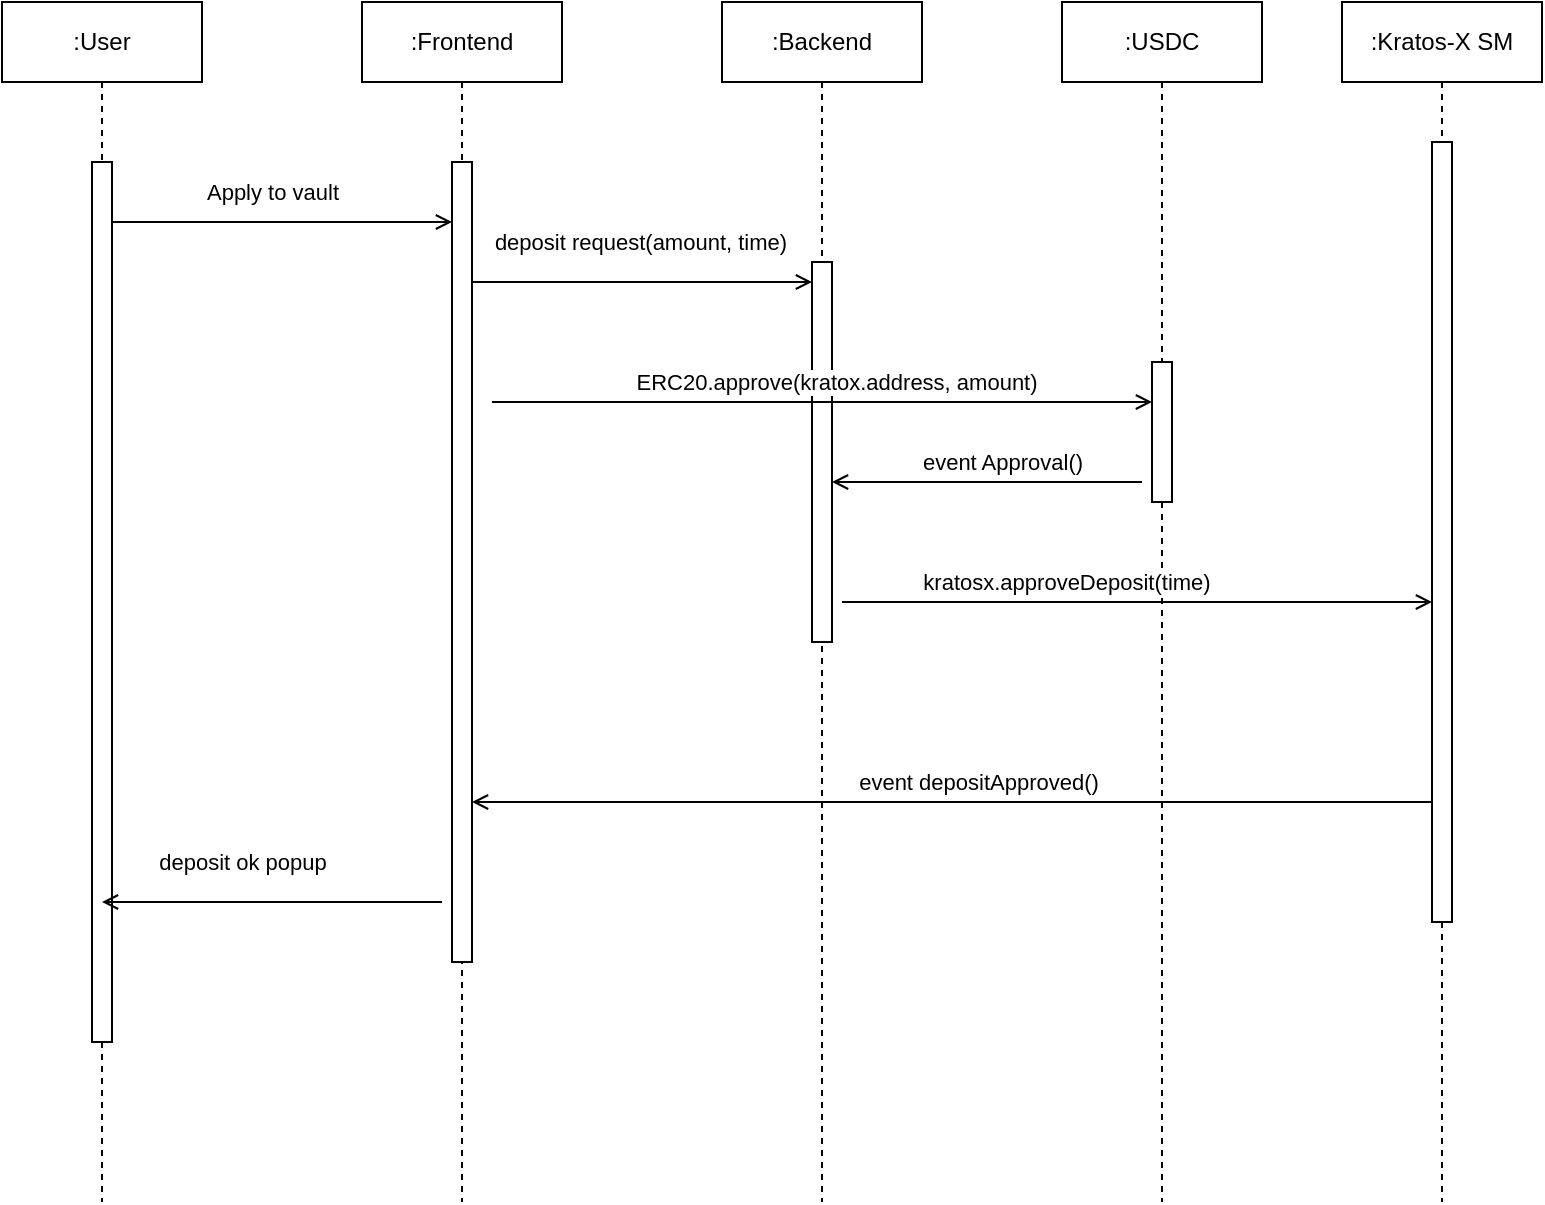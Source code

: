 <mxfile version="21.7.2" type="device">
  <diagram name="Page-1" id="2YBvvXClWsGukQMizWep">
    <mxGraphModel dx="1434" dy="774" grid="1" gridSize="10" guides="1" tooltips="1" connect="1" arrows="1" fold="1" page="1" pageScale="1" pageWidth="850" pageHeight="1100" math="0" shadow="0">
      <root>
        <mxCell id="0" />
        <mxCell id="1" parent="0" />
        <mxCell id="AcZWakDEaMt0UMLY3WCi-1" value=":User" style="shape=umlLifeline;perimeter=lifelinePerimeter;whiteSpace=wrap;html=1;container=0;dropTarget=0;collapsible=0;recursiveResize=0;outlineConnect=0;portConstraint=eastwest;newEdgeStyle={&quot;edgeStyle&quot;:&quot;elbowEdgeStyle&quot;,&quot;elbow&quot;:&quot;vertical&quot;,&quot;curved&quot;:0,&quot;rounded&quot;:0};" vertex="1" parent="1">
          <mxGeometry x="40" y="40" width="100" height="600" as="geometry" />
        </mxCell>
        <mxCell id="AcZWakDEaMt0UMLY3WCi-4" value="" style="html=1;points=[];perimeter=orthogonalPerimeter;outlineConnect=0;targetShapes=umlLifeline;portConstraint=eastwest;newEdgeStyle={&quot;edgeStyle&quot;:&quot;elbowEdgeStyle&quot;,&quot;elbow&quot;:&quot;vertical&quot;,&quot;curved&quot;:0,&quot;rounded&quot;:0};" vertex="1" parent="AcZWakDEaMt0UMLY3WCi-1">
          <mxGeometry x="45" y="80" width="10" height="440" as="geometry" />
        </mxCell>
        <mxCell id="AcZWakDEaMt0UMLY3WCi-5" value=":Frontend" style="shape=umlLifeline;perimeter=lifelinePerimeter;whiteSpace=wrap;html=1;container=0;dropTarget=0;collapsible=0;recursiveResize=0;outlineConnect=0;portConstraint=eastwest;newEdgeStyle={&quot;edgeStyle&quot;:&quot;elbowEdgeStyle&quot;,&quot;elbow&quot;:&quot;vertical&quot;,&quot;curved&quot;:0,&quot;rounded&quot;:0};" vertex="1" parent="1">
          <mxGeometry x="220" y="40" width="100" height="600" as="geometry" />
        </mxCell>
        <mxCell id="AcZWakDEaMt0UMLY3WCi-7" value="" style="html=1;points=[];perimeter=orthogonalPerimeter;outlineConnect=0;targetShapes=umlLifeline;portConstraint=eastwest;newEdgeStyle={&quot;edgeStyle&quot;:&quot;elbowEdgeStyle&quot;,&quot;elbow&quot;:&quot;vertical&quot;,&quot;curved&quot;:0,&quot;rounded&quot;:0};" vertex="1" parent="AcZWakDEaMt0UMLY3WCi-5">
          <mxGeometry x="45" y="80" width="10" height="400" as="geometry" />
        </mxCell>
        <mxCell id="AcZWakDEaMt0UMLY3WCi-11" value=":Backend" style="shape=umlLifeline;perimeter=lifelinePerimeter;whiteSpace=wrap;html=1;container=0;dropTarget=0;collapsible=0;recursiveResize=0;outlineConnect=0;portConstraint=eastwest;newEdgeStyle={&quot;edgeStyle&quot;:&quot;elbowEdgeStyle&quot;,&quot;elbow&quot;:&quot;vertical&quot;,&quot;curved&quot;:0,&quot;rounded&quot;:0};" vertex="1" parent="1">
          <mxGeometry x="400" y="40" width="100" height="600" as="geometry" />
        </mxCell>
        <mxCell id="AcZWakDEaMt0UMLY3WCi-13" value="" style="html=1;points=[];perimeter=orthogonalPerimeter;outlineConnect=0;targetShapes=umlLifeline;portConstraint=eastwest;newEdgeStyle={&quot;edgeStyle&quot;:&quot;elbowEdgeStyle&quot;,&quot;elbow&quot;:&quot;vertical&quot;,&quot;curved&quot;:0,&quot;rounded&quot;:0};" vertex="1" parent="AcZWakDEaMt0UMLY3WCi-11">
          <mxGeometry x="45" y="130" width="10" height="190" as="geometry" />
        </mxCell>
        <mxCell id="AcZWakDEaMt0UMLY3WCi-14" value=":USDC" style="shape=umlLifeline;perimeter=lifelinePerimeter;whiteSpace=wrap;html=1;container=0;dropTarget=0;collapsible=0;recursiveResize=0;outlineConnect=0;portConstraint=eastwest;newEdgeStyle={&quot;edgeStyle&quot;:&quot;elbowEdgeStyle&quot;,&quot;elbow&quot;:&quot;vertical&quot;,&quot;curved&quot;:0,&quot;rounded&quot;:0};" vertex="1" parent="1">
          <mxGeometry x="570" y="40" width="100" height="600" as="geometry" />
        </mxCell>
        <mxCell id="AcZWakDEaMt0UMLY3WCi-15" value="" style="html=1;points=[];perimeter=orthogonalPerimeter;outlineConnect=0;targetShapes=umlLifeline;portConstraint=eastwest;newEdgeStyle={&quot;edgeStyle&quot;:&quot;elbowEdgeStyle&quot;,&quot;elbow&quot;:&quot;vertical&quot;,&quot;curved&quot;:0,&quot;rounded&quot;:0};" vertex="1" parent="AcZWakDEaMt0UMLY3WCi-14">
          <mxGeometry x="45" y="180" width="10" height="70" as="geometry" />
        </mxCell>
        <mxCell id="AcZWakDEaMt0UMLY3WCi-19" value=":Kratos-X SM" style="shape=umlLifeline;perimeter=lifelinePerimeter;whiteSpace=wrap;html=1;container=0;dropTarget=0;collapsible=0;recursiveResize=0;outlineConnect=0;portConstraint=eastwest;newEdgeStyle={&quot;edgeStyle&quot;:&quot;elbowEdgeStyle&quot;,&quot;elbow&quot;:&quot;vertical&quot;,&quot;curved&quot;:0,&quot;rounded&quot;:0};" vertex="1" parent="1">
          <mxGeometry x="710" y="40" width="100" height="600" as="geometry" />
        </mxCell>
        <mxCell id="AcZWakDEaMt0UMLY3WCi-20" value="" style="html=1;points=[];perimeter=orthogonalPerimeter;outlineConnect=0;targetShapes=umlLifeline;portConstraint=eastwest;newEdgeStyle={&quot;edgeStyle&quot;:&quot;elbowEdgeStyle&quot;,&quot;elbow&quot;:&quot;vertical&quot;,&quot;curved&quot;:0,&quot;rounded&quot;:0};" vertex="1" parent="AcZWakDEaMt0UMLY3WCi-19">
          <mxGeometry x="45" y="70" width="10" height="390" as="geometry" />
        </mxCell>
        <mxCell id="AcZWakDEaMt0UMLY3WCi-21" value="" style="endArrow=open;html=1;rounded=0;endFill=0;" edge="1" parent="1" target="AcZWakDEaMt0UMLY3WCi-7">
          <mxGeometry width="50" height="50" relative="1" as="geometry">
            <mxPoint x="95" y="150" as="sourcePoint" />
            <mxPoint x="250" y="150" as="targetPoint" />
          </mxGeometry>
        </mxCell>
        <mxCell id="AcZWakDEaMt0UMLY3WCi-22" value="Apply to vault" style="edgeLabel;html=1;align=center;verticalAlign=middle;resizable=0;points=[];" vertex="1" connectable="0" parent="AcZWakDEaMt0UMLY3WCi-21">
          <mxGeometry x="-0.059" y="-3" relative="1" as="geometry">
            <mxPoint y="-18" as="offset" />
          </mxGeometry>
        </mxCell>
        <mxCell id="AcZWakDEaMt0UMLY3WCi-23" value="" style="endArrow=open;html=1;rounded=0;endFill=0;" edge="1" parent="1" target="AcZWakDEaMt0UMLY3WCi-13">
          <mxGeometry width="50" height="50" relative="1" as="geometry">
            <mxPoint x="275" y="180" as="sourcePoint" />
            <mxPoint x="440" y="180" as="targetPoint" />
          </mxGeometry>
        </mxCell>
        <mxCell id="AcZWakDEaMt0UMLY3WCi-24" value="deposit request(amount, time)" style="edgeLabel;html=1;align=center;verticalAlign=middle;resizable=0;points=[];" vertex="1" connectable="0" parent="AcZWakDEaMt0UMLY3WCi-23">
          <mxGeometry x="-0.232" relative="1" as="geometry">
            <mxPoint x="18" y="-20" as="offset" />
          </mxGeometry>
        </mxCell>
        <mxCell id="AcZWakDEaMt0UMLY3WCi-25" value="" style="endArrow=open;html=1;rounded=0;endFill=0;" edge="1" parent="1">
          <mxGeometry width="50" height="50" relative="1" as="geometry">
            <mxPoint x="285" y="240" as="sourcePoint" />
            <mxPoint x="615" y="240" as="targetPoint" />
          </mxGeometry>
        </mxCell>
        <mxCell id="AcZWakDEaMt0UMLY3WCi-26" value="ERC20.approve(kratox.address, amount)" style="edgeLabel;html=1;align=center;verticalAlign=middle;resizable=0;points=[];" vertex="1" connectable="0" parent="AcZWakDEaMt0UMLY3WCi-25">
          <mxGeometry x="-0.016" relative="1" as="geometry">
            <mxPoint x="9" y="-10" as="offset" />
          </mxGeometry>
        </mxCell>
        <mxCell id="AcZWakDEaMt0UMLY3WCi-27" value="" style="endArrow=none;html=1;rounded=0;endFill=0;startArrow=open;startFill=0;" edge="1" parent="1">
          <mxGeometry width="50" height="50" relative="1" as="geometry">
            <mxPoint x="455" y="280" as="sourcePoint" />
            <mxPoint x="610" y="280" as="targetPoint" />
          </mxGeometry>
        </mxCell>
        <mxCell id="AcZWakDEaMt0UMLY3WCi-28" value="event Approval()" style="edgeLabel;html=1;align=center;verticalAlign=middle;resizable=0;points=[];" vertex="1" connectable="0" parent="AcZWakDEaMt0UMLY3WCi-27">
          <mxGeometry x="0.058" y="-1" relative="1" as="geometry">
            <mxPoint x="3" y="-11" as="offset" />
          </mxGeometry>
        </mxCell>
        <mxCell id="AcZWakDEaMt0UMLY3WCi-29" value="" style="endArrow=open;html=1;rounded=0;endFill=0;" edge="1" parent="1" target="AcZWakDEaMt0UMLY3WCi-20">
          <mxGeometry width="50" height="50" relative="1" as="geometry">
            <mxPoint x="460" y="340" as="sourcePoint" />
            <mxPoint x="750" y="340" as="targetPoint" />
          </mxGeometry>
        </mxCell>
        <mxCell id="AcZWakDEaMt0UMLY3WCi-30" value="kratosx.approveDeposit(time)" style="edgeLabel;html=1;align=center;verticalAlign=middle;resizable=0;points=[];" vertex="1" connectable="0" parent="AcZWakDEaMt0UMLY3WCi-29">
          <mxGeometry x="-0.221" relative="1" as="geometry">
            <mxPoint x="-3" y="-10" as="offset" />
          </mxGeometry>
        </mxCell>
        <mxCell id="AcZWakDEaMt0UMLY3WCi-31" value="" style="endArrow=none;html=1;rounded=0;startArrow=open;startFill=0;" edge="1" parent="1" source="AcZWakDEaMt0UMLY3WCi-7">
          <mxGeometry width="50" height="50" relative="1" as="geometry">
            <mxPoint x="280" y="440" as="sourcePoint" />
            <mxPoint x="755" y="440" as="targetPoint" />
          </mxGeometry>
        </mxCell>
        <mxCell id="AcZWakDEaMt0UMLY3WCi-32" value="event depositApproved()" style="edgeLabel;html=1;align=center;verticalAlign=middle;resizable=0;points=[];" vertex="1" connectable="0" parent="AcZWakDEaMt0UMLY3WCi-31">
          <mxGeometry x="0.019" y="2" relative="1" as="geometry">
            <mxPoint x="8" y="-8" as="offset" />
          </mxGeometry>
        </mxCell>
        <mxCell id="AcZWakDEaMt0UMLY3WCi-33" value="" style="endArrow=none;html=1;rounded=0;startArrow=open;startFill=0;" edge="1" parent="1" source="AcZWakDEaMt0UMLY3WCi-1">
          <mxGeometry width="50" height="50" relative="1" as="geometry">
            <mxPoint x="130" y="490" as="sourcePoint" />
            <mxPoint x="260" y="490" as="targetPoint" />
          </mxGeometry>
        </mxCell>
        <mxCell id="AcZWakDEaMt0UMLY3WCi-34" value="deposit ok popup" style="edgeLabel;html=1;align=center;verticalAlign=middle;resizable=0;points=[];" vertex="1" connectable="0" parent="AcZWakDEaMt0UMLY3WCi-33">
          <mxGeometry x="-0.271" y="-2" relative="1" as="geometry">
            <mxPoint x="8" y="-22" as="offset" />
          </mxGeometry>
        </mxCell>
      </root>
    </mxGraphModel>
  </diagram>
</mxfile>
